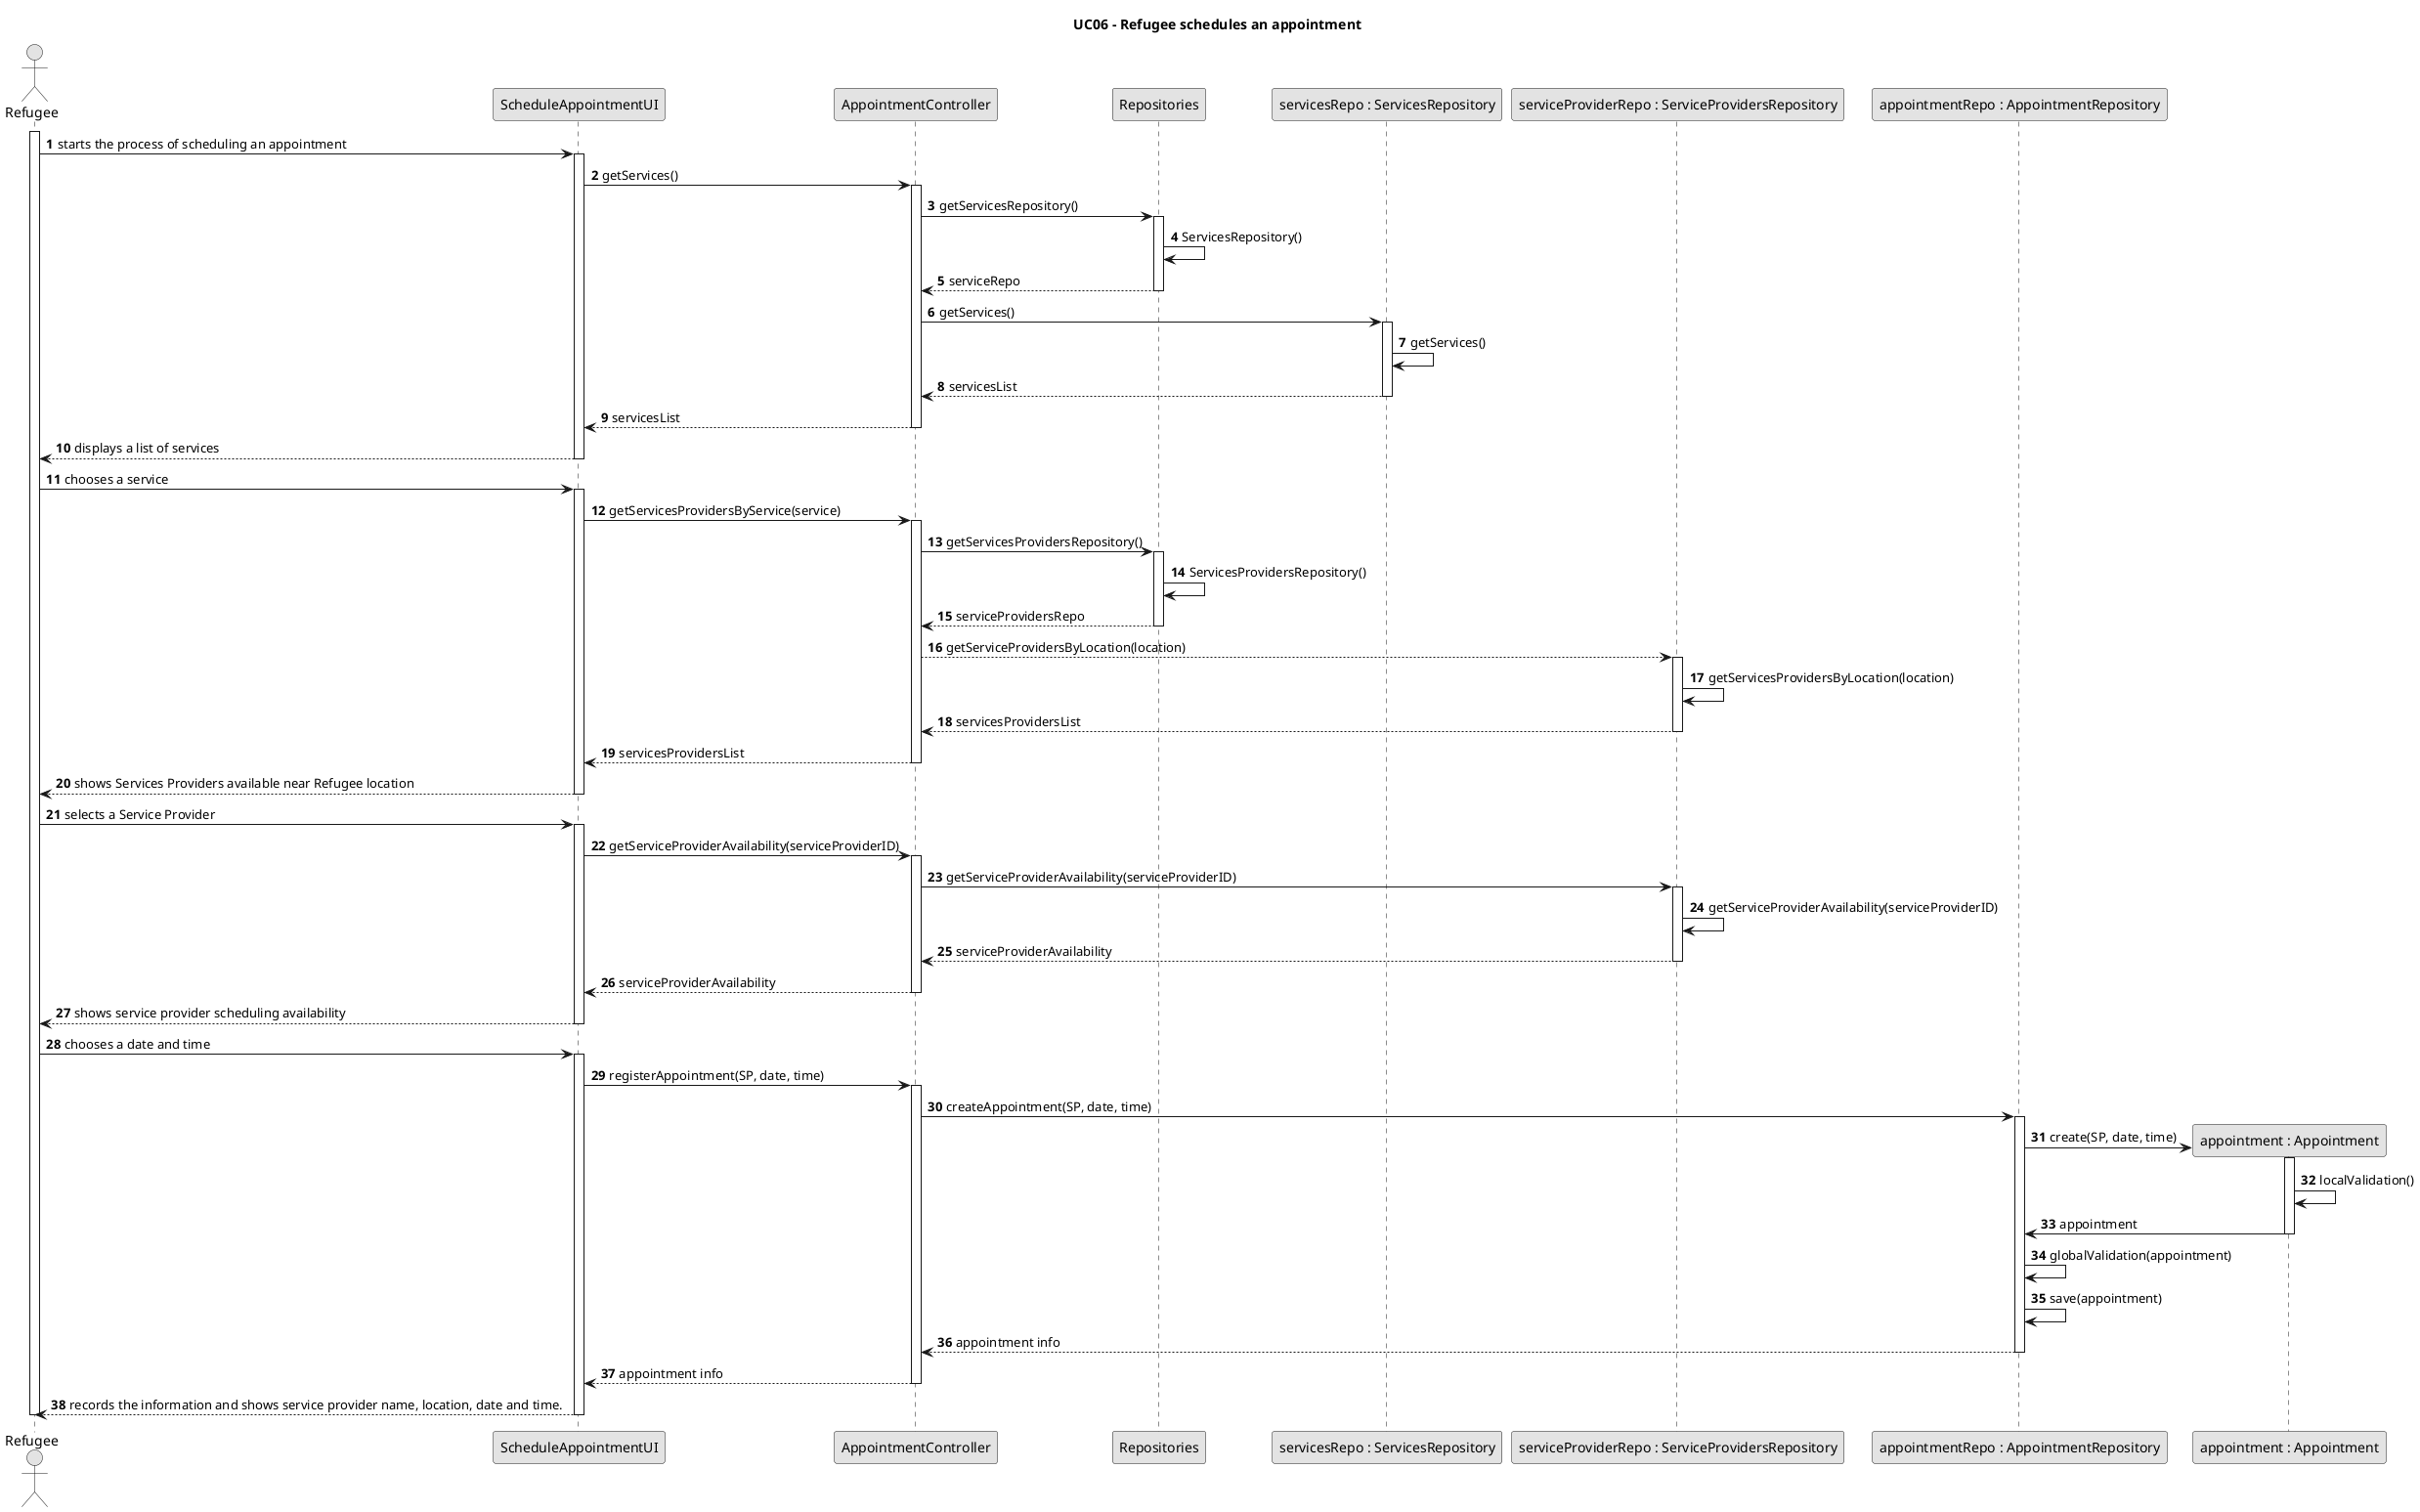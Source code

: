 @startuml
skinparam monochrome true
skinparam packageStyle rectangle
skinparam shadowing false

title UC06 - Refugee schedules an appointment

autonumber

actor Refugee
participant "ScheduleAppointmentUI" as ui
participant "AppointmentController" as ctrl
participant "Repositories"
participant "servicesRepo : ServicesRepository" as serviceRepo
participant "serviceProviderRepo : ServiceProvidersRepository" as serviceProvidersRepo
participant "appointmentRepo : AppointmentRepository" as appointmentRepo
participant "appointment : Appointment" as appointment


activate Refugee
    Refugee -> ui : starts the process of scheduling an appointment
    activate ui
        ui -> ctrl : getServices()
            activate ctrl
                ctrl -> "Repositories" : getServicesRepository()
                    activate "Repositories"
                    "Repositories" -> "Repositories" : ServicesRepository()
                    "Repositories" --> ctrl : serviceRepo
                    deactivate "Repositories"
                ctrl -> serviceRepo : getServices()
                    activate serviceRepo
                        serviceRepo -> serviceRepo : getServices()
                        serviceRepo --> ctrl : servicesList
                    deactivate serviceRepo
                ctrl --> ui : servicesList
             deactivate ctrl
        ui --> Refugee : displays a list of services
    deactivate ui

    Refugee -> ui : chooses a service
    activate ui
        ui -> ctrl : getServicesProvidersByService(service)
            activate ctrl
                ctrl -> "Repositories" : getServicesProvidersRepository()
                    activate "Repositories"
                        "Repositories" -> "Repositories" : ServicesProvidersRepository()
                        "Repositories" --> ctrl : serviceProvidersRepo
                    deactivate "Repositories"
                ctrl --> serviceProvidersRepo : getServiceProvidersByLocation(location)
                    activate serviceProvidersRepo
                        serviceProvidersRepo -> serviceProvidersRepo : getServicesProvidersByLocation(location)
                        serviceProvidersRepo --> ctrl : servicesProvidersList
                    deactivate serviceProvidersRepo
                ctrl --> ui : servicesProvidersList
             deactivate ctrl
        ui --> Refugee : shows Services Providers available near Refugee location
    deactivate ui

    Refugee -> ui : selects a Service Provider
    activate ui
        ui -> ctrl : getServiceProviderAvailability(serviceProviderID)
            activate ctrl
                ctrl -> serviceProvidersRepo : getServiceProviderAvailability(serviceProviderID)
                activate serviceProvidersRepo
                    serviceProvidersRepo -> serviceProvidersRepo : getServiceProviderAvailability(serviceProviderID)
                    serviceProvidersRepo --> ctrl : serviceProviderAvailability
                deactivate serviceProvidersRepo
                ctrl --> ui : serviceProviderAvailability
            deactivate ctrl
        ui --> Refugee : shows service provider scheduling availability
    deactivate ui

    Refugee -> ui: chooses a date and time
    activate ui
        ui -> ctrl : registerAppointment(SP, date, time)
            activate ctrl
                ctrl -> appointmentRepo : createAppointment(SP, date, time)
                activate appointmentRepo
                    appointmentRepo -> appointment** : create(SP, date, time)
                        activate appointment
                            appointment -> appointment : localValidation()
                            appointment -> appointmentRepo : appointment
                        deactivate appointment
                    appointmentRepo -> appointmentRepo : globalValidation(appointment)
                    appointmentRepo -> appointmentRepo : save(appointment)
                    appointmentRepo --> ctrl : appointment info
                deactivate appointmentRepo
            ctrl --> ui: appointment info
            deactivate ctrl
        ui --> Refugee: records the information and shows service provider name, location, date and time.
    deactivate ui
deactivate Refugee
@enduml